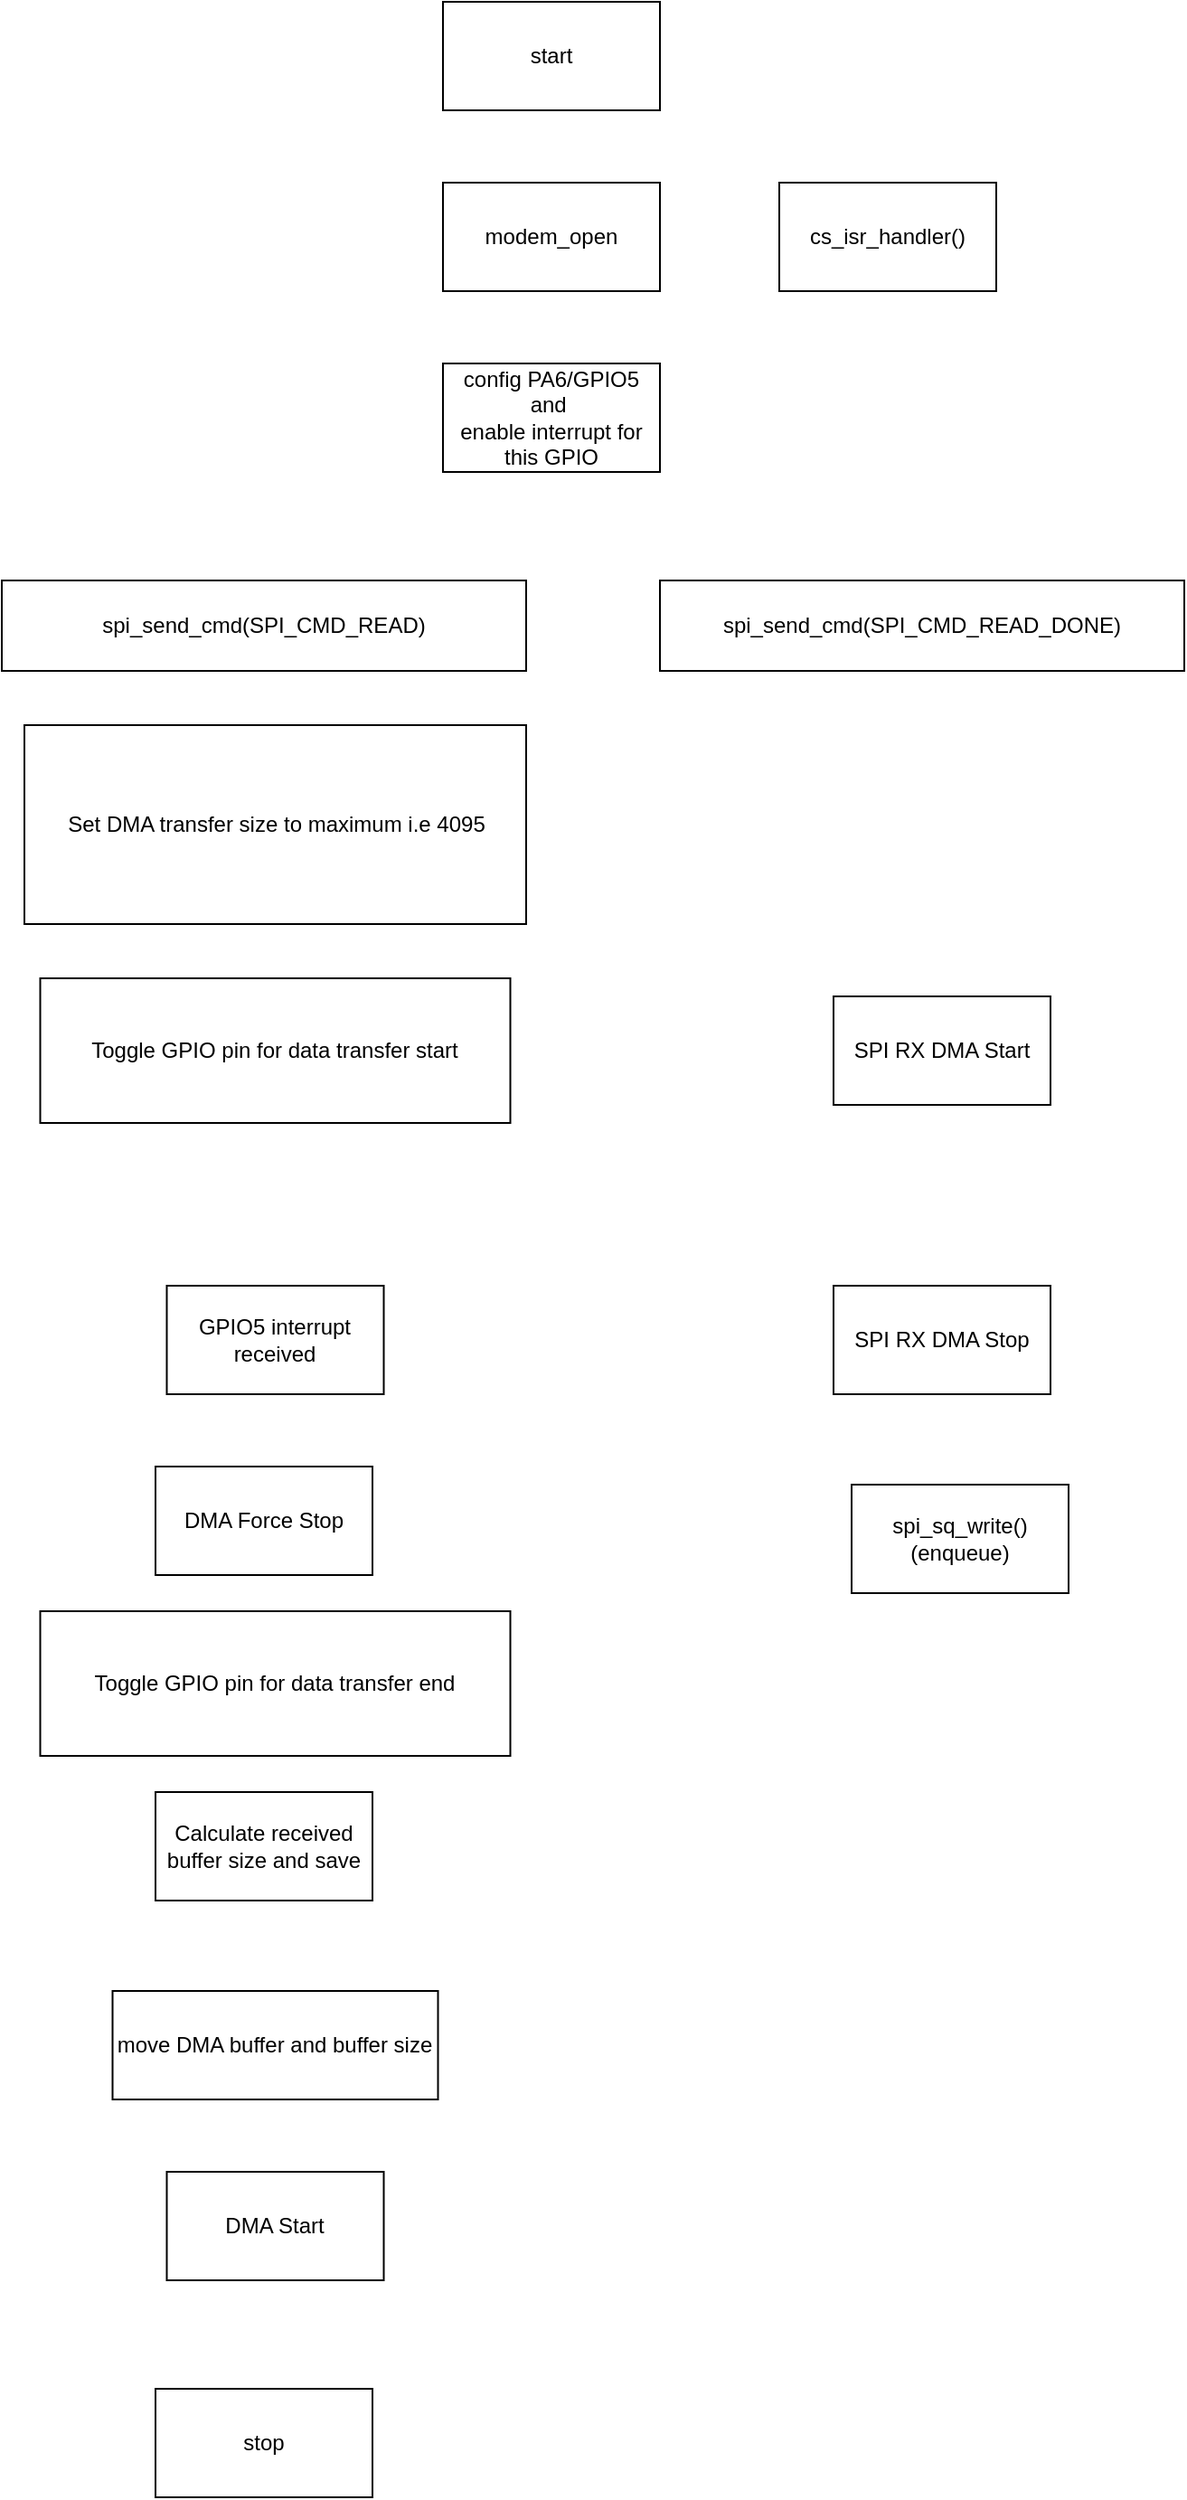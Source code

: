 <mxfile version="24.2.1" type="github">
  <diagram name="Page-1" id="CQZd7gSvVK9HG8uiHv_m">
    <mxGraphModel dx="1221" dy="733" grid="1" gridSize="10" guides="1" tooltips="1" connect="1" arrows="1" fold="1" page="1" pageScale="1" pageWidth="827" pageHeight="1169" math="0" shadow="0">
      <root>
        <mxCell id="0" />
        <mxCell id="1" parent="0" />
        <mxCell id="0A7_gJX32q4vAlVc6kxc-1" value="start" style="rounded=0;whiteSpace=wrap;html=1;" vertex="1" parent="1">
          <mxGeometry x="354" y="60" width="120" height="60" as="geometry" />
        </mxCell>
        <mxCell id="0A7_gJX32q4vAlVc6kxc-2" value="modem_open" style="rounded=0;whiteSpace=wrap;html=1;" vertex="1" parent="1">
          <mxGeometry x="354" y="160" width="120" height="60" as="geometry" />
        </mxCell>
        <mxCell id="0A7_gJX32q4vAlVc6kxc-3" value="config PA6/GPIO5&lt;br&gt;and&amp;nbsp;&lt;br&gt;enable interrupt for this GPIO" style="rounded=0;whiteSpace=wrap;html=1;" vertex="1" parent="1">
          <mxGeometry x="354" y="260" width="120" height="60" as="geometry" />
        </mxCell>
        <mxCell id="0A7_gJX32q4vAlVc6kxc-4" value="spi_send_cmd(SPI_CMD_READ)" style="rounded=0;whiteSpace=wrap;html=1;" vertex="1" parent="1">
          <mxGeometry x="110" y="380" width="290" height="50" as="geometry" />
        </mxCell>
        <mxCell id="0A7_gJX32q4vAlVc6kxc-5" value="spi_send_cmd(SPI_CMD_READ_DONE)" style="rounded=0;whiteSpace=wrap;html=1;" vertex="1" parent="1">
          <mxGeometry x="474" y="380" width="290" height="50" as="geometry" />
        </mxCell>
        <mxCell id="0A7_gJX32q4vAlVc6kxc-6" value="cs_isr_handler()" style="rounded=0;whiteSpace=wrap;html=1;" vertex="1" parent="1">
          <mxGeometry x="540" y="160" width="120" height="60" as="geometry" />
        </mxCell>
        <mxCell id="0A7_gJX32q4vAlVc6kxc-7" value="Toggle GPIO pin for data transfer start" style="rounded=0;whiteSpace=wrap;html=1;" vertex="1" parent="1">
          <mxGeometry x="131.25" y="600" width="260" height="80" as="geometry" />
        </mxCell>
        <mxCell id="0A7_gJX32q4vAlVc6kxc-8" value="Set DMA transfer size to maximum i.e 4095" style="rounded=0;whiteSpace=wrap;html=1;" vertex="1" parent="1">
          <mxGeometry x="122.5" y="460" width="277.5" height="110" as="geometry" />
        </mxCell>
        <mxCell id="0A7_gJX32q4vAlVc6kxc-9" value="SPI RX DMA Start" style="rounded=0;whiteSpace=wrap;html=1;" vertex="1" parent="1">
          <mxGeometry x="570" y="610" width="120" height="60" as="geometry" />
        </mxCell>
        <mxCell id="0A7_gJX32q4vAlVc6kxc-11" value="SPI RX DMA Stop" style="rounded=0;whiteSpace=wrap;html=1;" vertex="1" parent="1">
          <mxGeometry x="570" y="770" width="120" height="60" as="geometry" />
        </mxCell>
        <mxCell id="0A7_gJX32q4vAlVc6kxc-12" value="GPIO5 interrupt received" style="rounded=0;whiteSpace=wrap;html=1;" vertex="1" parent="1">
          <mxGeometry x="201.25" y="770" width="120" height="60" as="geometry" />
        </mxCell>
        <mxCell id="0A7_gJX32q4vAlVc6kxc-13" value="DMA Force Stop" style="rounded=0;whiteSpace=wrap;html=1;" vertex="1" parent="1">
          <mxGeometry x="195" y="870" width="120" height="60" as="geometry" />
        </mxCell>
        <mxCell id="0A7_gJX32q4vAlVc6kxc-14" value="Toggle GPIO pin for data transfer end" style="rounded=0;whiteSpace=wrap;html=1;" vertex="1" parent="1">
          <mxGeometry x="131.25" y="950" width="260" height="80" as="geometry" />
        </mxCell>
        <mxCell id="0A7_gJX32q4vAlVc6kxc-15" value="spi_sq_write()&lt;br&gt;(enqueue)" style="rounded=0;whiteSpace=wrap;html=1;" vertex="1" parent="1">
          <mxGeometry x="580" y="880" width="120" height="60" as="geometry" />
        </mxCell>
        <mxCell id="0A7_gJX32q4vAlVc6kxc-16" value="Calculate received buffer size and save" style="rounded=0;whiteSpace=wrap;html=1;" vertex="1" parent="1">
          <mxGeometry x="195" y="1050" width="120" height="60" as="geometry" />
        </mxCell>
        <mxCell id="0A7_gJX32q4vAlVc6kxc-17" value="move DMA buffer and buffer size" style="rounded=0;whiteSpace=wrap;html=1;" vertex="1" parent="1">
          <mxGeometry x="171.25" y="1160" width="180" height="60" as="geometry" />
        </mxCell>
        <mxCell id="0A7_gJX32q4vAlVc6kxc-18" value="DMA Start" style="rounded=0;whiteSpace=wrap;html=1;" vertex="1" parent="1">
          <mxGeometry x="201.25" y="1260" width="120" height="60" as="geometry" />
        </mxCell>
        <mxCell id="0A7_gJX32q4vAlVc6kxc-19" value="stop" style="rounded=0;whiteSpace=wrap;html=1;" vertex="1" parent="1">
          <mxGeometry x="195" y="1380" width="120" height="60" as="geometry" />
        </mxCell>
      </root>
    </mxGraphModel>
  </diagram>
</mxfile>
